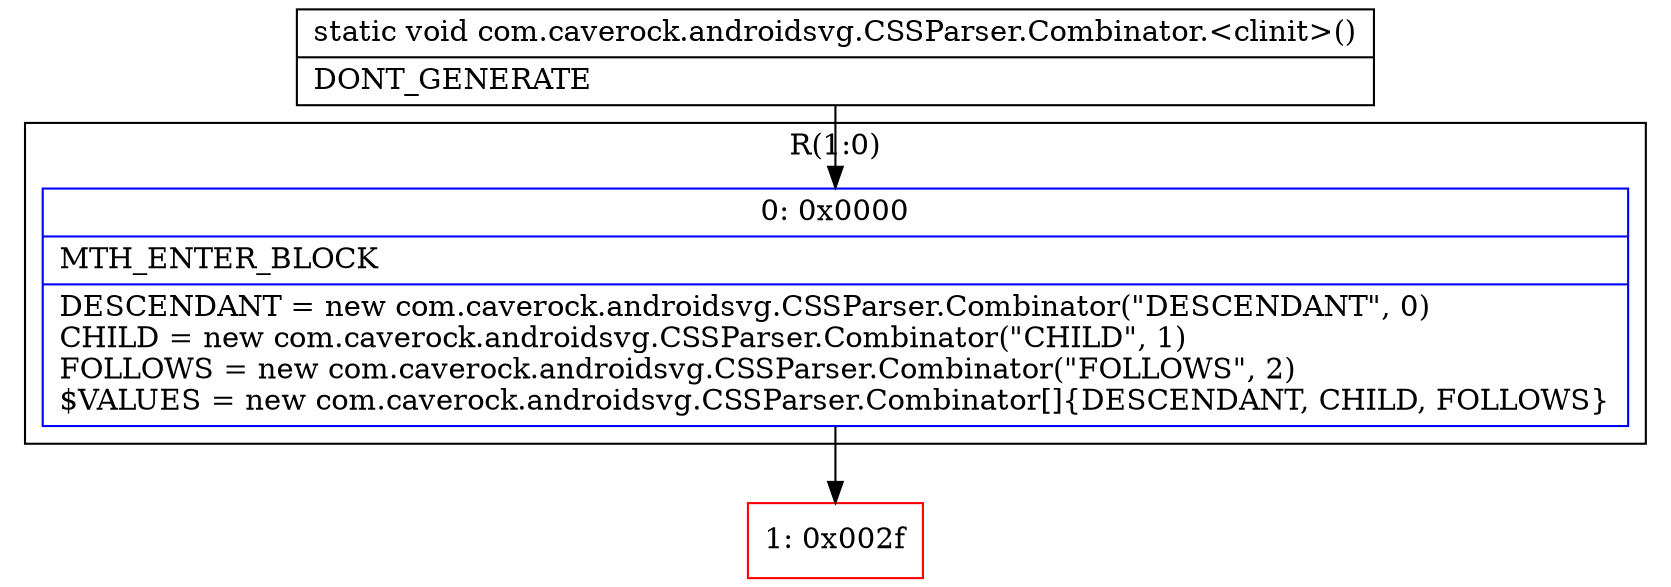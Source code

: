 digraph "CFG forcom.caverock.androidsvg.CSSParser.Combinator.\<clinit\>()V" {
subgraph cluster_Region_849703538 {
label = "R(1:0)";
node [shape=record,color=blue];
Node_0 [shape=record,label="{0\:\ 0x0000|MTH_ENTER_BLOCK\l|DESCENDANT = new com.caverock.androidsvg.CSSParser.Combinator(\"DESCENDANT\", 0)\lCHILD = new com.caverock.androidsvg.CSSParser.Combinator(\"CHILD\", 1)\lFOLLOWS = new com.caverock.androidsvg.CSSParser.Combinator(\"FOLLOWS\", 2)\l$VALUES = new com.caverock.androidsvg.CSSParser.Combinator[]\{DESCENDANT, CHILD, FOLLOWS\}\l}"];
}
Node_1 [shape=record,color=red,label="{1\:\ 0x002f}"];
MethodNode[shape=record,label="{static void com.caverock.androidsvg.CSSParser.Combinator.\<clinit\>()  | DONT_GENERATE\l}"];
MethodNode -> Node_0;
Node_0 -> Node_1;
}

